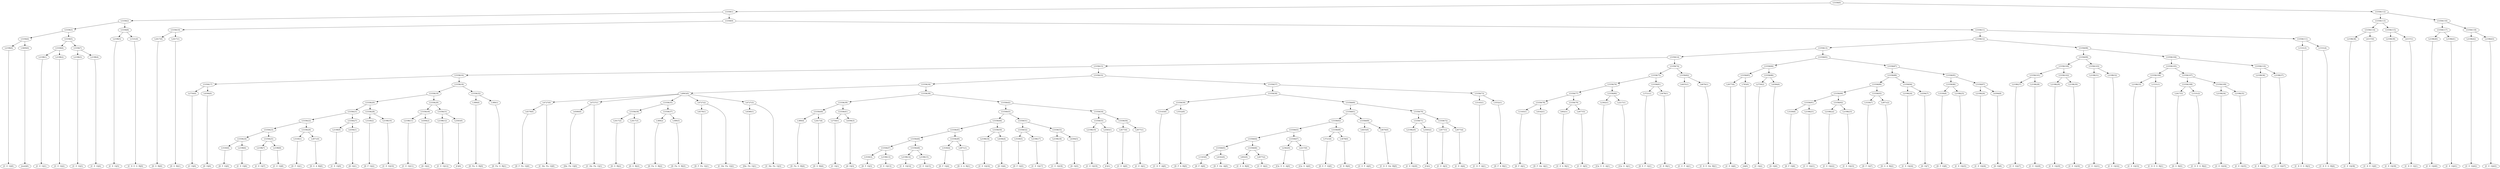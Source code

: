 digraph sample{
"L2198(0)"->"[C  E  G](0)"
"L3609(0)"->"[rest](0)"
"L5358(4)"->"L2198(0)"
"L5358(4)"->"L3609(0)"
"L2198(1)"->"[C  E  G](1)"
"L2198(2)"->"[C  E  G](2)"
"L5358(6)"->"L2198(1)"
"L5358(6)"->"L2198(2)"
"L2198(3)"->"[C  E  G](3)"
"L2198(4)"->"[C  E  G](4)"
"L5358(7)"->"L2198(3)"
"L5358(7)"->"L2198(4)"
"L5358(5)"->"L5358(6)"
"L5358(5)"->"L5358(7)"
"L5358(3)"->"L5358(4)"
"L5358(3)"->"L5358(5)"
"L2198(5)"->"[C  E  G](5)"
"L1531(0)"->"[C  D  E  G  B](0)"
"L5358(8)"->"L2198(5)"
"L5358(8)"->"L1531(0)"
"L5358(2)"->"L5358(3)"
"L5358(2)"->"L5358(8)"
"L2417(0)"->"[D  G  B](0)"
"L2417(1)"->"[D  G  B](1)"
"L5358(10)"->"L2417(0)"
"L5358(10)"->"L2417(1)"
"L2750(0)"->"[C  G](0)"
"L4394(0)"->"[D  G](0)"
"L5358(17)"->"L2750(0)"
"L5358(17)"->"L4394(0)"
"L3330(0)"->"[D  F  G](0)"
"L2198(6)"->"[C  E  G](6)"
"L5358(24)"->"L3330(0)"
"L5358(24)"->"L2198(6)"
"L2198(7)"->"[C  E  G](7)"
"L2198(8)"->"[C  E  G](8)"
"L5358(25)"->"L2198(7)"
"L5358(25)"->"L2198(8)"
"L5358(23)"->"L5358(24)"
"L5358(23)"->"L5358(25)"
"L3330(1)"->"[D  F  G](1)"
"L2871(0)"->"[D  G  A  B](0)"
"L5358(26)"->"L3330(1)"
"L5358(26)"->"L2871(0)"
"L5358(22)"->"L5358(23)"
"L5358(22)"->"L5358(26)"
"L2198(9)"->"[C  E  G](9)"
"L4394(1)"->"[D  G](1)"
"L5358(27)"->"L2198(9)"
"L5358(27)"->"L4394(1)"
"L5358(21)"->"L5358(22)"
"L5358(21)"->"L5358(27)"
"L3330(2)"->"[D  F  G](2)"
"L2198(10)"->"[C  E  G](10)"
"L5358(28)"->"L3330(2)"
"L5358(28)"->"L2198(10)"
"L5358(20)"->"L5358(21)"
"L5358(20)"->"L5358(28)"
"L2198(11)"->"[C  E  G](11)"
"L4394(2)"->"[D  G](2)"
"L5358(30)"->"L2198(11)"
"L5358(30)"->"L4394(2)"
"L2198(12)"->"[C  E  G](12)"
"L2583(0)"->"[C](0)"
"L5358(31)"->"L2198(12)"
"L5358(31)"->"L2583(0)"
"L5358(29)"->"L5358(30)"
"L5358(29)"->"L5358(31)"
"L5358(19)"->"L5358(20)"
"L5358(19)"->"L5358(29)"
"L389(0)"->"[D  Fis  G  B](0)"
"L389(1)"->"[D  Fis  G  B](1)"
"L5358(32)"->"L389(0)"
"L5358(32)"->"L389(1)"
"L5358(18)"->"L5358(19)"
"L5358(18)"->"L5358(32)"
"L5358(16)"->"L5358(17)"
"L5358(16)"->"L5358(18)"
"L4579(0)"->"[D  F  Fis  G](0)"
"L4727(0)"->"L4579(0)"
"L4727(0)"->"[C  Dis  Fis  G](0)"
"L4580(0)"->"[Dis  Fis  G](0)"
"L4727(1)"->"L4580(0)"
"L4727(1)"->"[C  Dis  Fis  G](1)"
"L2417(2)"->"[D  G  B](2)"
"L2417(3)"->"[D  G  B](3)"
"L5358(36)"->"L2417(2)"
"L5358(36)"->"L2417(3)"
"L389(2)"->"[D  Fis  G  B](2)"
"L389(3)"->"[D  Fis  G  B](3)"
"L5358(37)"->"L389(2)"
"L5358(37)"->"L389(3)"
"L5358(35)"->"L5358(36)"
"L5358(35)"->"L5358(37)"
"L4579(1)"->"[D  F  Fis  G](1)"
"L4727(2)"->"L4579(1)"
"L4727(2)"->"[C  Dis  Fis  G](2)"
"L4580(1)"->"[Dis  Fis  G](1)"
"L4727(3)"->"L4580(1)"
"L4727(3)"->"[C  Dis  Fis  G](3)"
"L4963(0)"->"L4727(0)"
"L4963(0)"->"L4727(1)"
"L4963(0)"->"L5358(35)"
"L4963(0)"->"L4727(2)"
"L4963(0)"->"L4727(3)"
"L389(4)"->"[D  Fis  G  B](4)"
"L2417(4)"->"[D  G  B](4)"
"L5358(40)"->"L389(4)"
"L5358(40)"->"L2417(4)"
"L2750(1)"->"[C  G](1)"
"L4394(3)"->"[D  G](3)"
"L5358(41)"->"L2750(1)"
"L5358(41)"->"L4394(3)"
"L5358(39)"->"L5358(40)"
"L5358(39)"->"L5358(41)"
"L3330(3)"->"[D  F  G](3)"
"L2198(13)"->"[C  E  G](13)"
"L5358(47)"->"L3330(3)"
"L5358(47)"->"L2198(13)"
"L2198(14)"->"[C  E  G](14)"
"L2198(15)"->"[C  E  G](15)"
"L5358(48)"->"L2198(14)"
"L5358(48)"->"L2198(15)"
"L5358(46)"->"L5358(47)"
"L5358(46)"->"L5358(48)"
"L3330(4)"->"[D  F  G](4)"
"L2871(1)"->"[D  G  A  B](1)"
"L5358(49)"->"L3330(4)"
"L5358(49)"->"L2871(1)"
"L5358(45)"->"L5358(46)"
"L5358(45)"->"L5358(49)"
"L2198(16)"->"[C  E  G](16)"
"L4394(4)"->"[D  G](4)"
"L5358(50)"->"L2198(16)"
"L5358(50)"->"L4394(4)"
"L5358(44)"->"L5358(45)"
"L5358(44)"->"L5358(50)"
"L3330(5)"->"[D  F  G](5)"
"L2198(17)"->"[C  E  G](17)"
"L5358(52)"->"L3330(5)"
"L5358(52)"->"L2198(17)"
"L2198(18)"->"[C  E  G](18)"
"L4394(5)"->"[D  G](5)"
"L5358(53)"->"L2198(18)"
"L5358(53)"->"L4394(5)"
"L5358(51)"->"L5358(52)"
"L5358(51)"->"L5358(53)"
"L5358(43)"->"L5358(44)"
"L5358(43)"->"L5358(51)"
"L2198(19)"->"[C  E  G](19)"
"L2583(1)"->"[C](1)"
"L5358(55)"->"L2198(19)"
"L5358(55)"->"L2583(1)"
"L2677(0)"->"[C  E  A](0)"
"L2677(1)"->"[C  E  A](1)"
"L5358(56)"->"L2677(0)"
"L5358(56)"->"L2677(1)"
"L5358(54)"->"L5358(55)"
"L5358(54)"->"L5358(56)"
"L5358(42)"->"L5358(43)"
"L5358(42)"->"L5358(54)"
"L5358(38)"->"L5358(39)"
"L5358(38)"->"L5358(42)"
"L5358(34)"->"L4963(0)"
"L5358(34)"->"L5358(38)"
"L5143(0)"->"[C  D  F  A](0)"
"L3552(0)"->"[D  F  A  B](0)"
"L5358(59)"->"L5143(0)"
"L5358(59)"->"L3552(0)"
"L1163(0)"->"[D  F  A](0)"
"L4162(0)"->"[D  F  Gis  A](0)"
"L5358(65)"->"L1163(0)"
"L5358(65)"->"L4162(0)"
"L602(0)"->"[C  E  A  B](0)"
"L2677(2)"->"[C  E  A](2)"
"L5358(66)"->"L602(0)"
"L5358(66)"->"L2677(2)"
"L5358(64)"->"L5358(65)"
"L5358(64)"->"L5358(66)"
"L2362(0)"->"[Cis  E  G  A](0)"
"L2217(0)"->"[Cis  G  A](0)"
"L5358(67)"->"L2362(0)"
"L5358(67)"->"L2217(0)"
"L5358(63)"->"L5358(64)"
"L5358(63)"->"L5358(67)"
"L3721(0)"->"[D  E  F  G](0)"
"L3678(0)"->"[C  D  B](0)"
"L5358(68)"->"L3721(0)"
"L5358(68)"->"L3678(0)"
"L5358(62)"->"L5358(63)"
"L5358(62)"->"L5358(68)"
"L4455(0)"->"[C  E  F  A](0)"
"L4676(0)"->"[C  D  E  Gis  B](0)"
"L5358(69)"->"L4455(0)"
"L5358(69)"->"L4676(0)"
"L5358(61)"->"L5358(62)"
"L5358(61)"->"L5358(69)"
"L2198(20)"->"[C  E  G](20)"
"L2583(2)"->"[C](2)"
"L5358(71)"->"L2198(20)"
"L5358(71)"->"L2583(2)"
"L2677(3)"->"[C  E  A](3)"
"L2677(4)"->"[C  E  A](4)"
"L5358(72)"->"L2677(3)"
"L5358(72)"->"L2677(4)"
"L5358(70)"->"L5358(71)"
"L5358(70)"->"L5358(72)"
"L5358(60)"->"L5358(61)"
"L5358(60)"->"L5358(70)"
"L5358(58)"->"L5358(59)"
"L5358(58)"->"L5358(60)"
"L5143(1)"->"[C  D  F  A](1)"
"L3552(1)"->"[D  F  A  B](1)"
"L5358(73)"->"L5143(1)"
"L5358(73)"->"L3552(1)"
"L5358(57)"->"L5358(58)"
"L5358(57)"->"L5358(73)"
"L5358(33)"->"L5358(34)"
"L5358(33)"->"L5358(57)"
"L5358(15)"->"L5358(16)"
"L5358(15)"->"L5358(33)"
"L1163(1)"->"[D  F  A](1)"
"L4162(1)"->"[D  F  Gis  A](1)"
"L5358(78)"->"L1163(1)"
"L5358(78)"->"L4162(1)"
"L602(1)"->"[C  E  A  B](1)"
"L2677(5)"->"[C  E  A](5)"
"L5358(79)"->"L602(1)"
"L5358(79)"->"L2677(5)"
"L5358(77)"->"L5358(78)"
"L5358(77)"->"L5358(79)"
"L2362(1)"->"[Cis  E  G  A](1)"
"L2217(1)"->"[Cis  G  A](1)"
"L5358(80)"->"L2362(1)"
"L5358(80)"->"L2217(1)"
"L5358(76)"->"L5358(77)"
"L5358(76)"->"L5358(80)"
"L3721(1)"->"[D  E  F  G](1)"
"L3678(1)"->"[C  D  B](1)"
"L5358(81)"->"L3721(1)"
"L5358(81)"->"L3678(1)"
"L5358(75)"->"L5358(76)"
"L5358(75)"->"L5358(81)"
"L4455(1)"->"[C  E  F  A](1)"
"L4676(1)"->"[C  D  E  Gis  B](1)"
"L5358(82)"->"L4455(1)"
"L5358(82)"->"L4676(1)"
"L5358(74)"->"L5358(75)"
"L5358(74)"->"L5358(82)"
"L5358(14)"->"L5358(15)"
"L5358(14)"->"L5358(74)"
"L2677(6)"->"[C  E  A](6)"
"L783(0)"->"[A](0)"
"L5358(85)"->"L2677(6)"
"L5358(85)"->"L783(0)"
"L2750(2)"->"[C  G](2)"
"L4394(6)"->"[D  G](6)"
"L5358(86)"->"L2750(2)"
"L5358(86)"->"L4394(6)"
"L5358(84)"->"L5358(85)"
"L5358(84)"->"L5358(86)"
"L3330(6)"->"[D  F  G](6)"
"L2198(21)"->"[C  E  G](21)"
"L5358(91)"->"L3330(6)"
"L5358(91)"->"L2198(21)"
"L2198(22)"->"[C  E  G](22)"
"L2198(23)"->"[C  E  G](23)"
"L5358(92)"->"L2198(22)"
"L5358(92)"->"L2198(23)"
"L5358(90)"->"L5358(91)"
"L5358(90)"->"L5358(92)"
"L3330(7)"->"[D  F  G](7)"
"L2871(2)"->"[D  G  A  B](2)"
"L5358(93)"->"L3330(7)"
"L5358(93)"->"L2871(2)"
"L5358(89)"->"L5358(90)"
"L5358(89)"->"L5358(93)"
"L2198(24)"->"[C  E  G](24)"
"L4394(7)"->"[D  G](7)"
"L5358(94)"->"L2198(24)"
"L5358(94)"->"L4394(7)"
"L5358(88)"->"L5358(89)"
"L5358(88)"->"L5358(94)"
"L3330(8)"->"[D  F  G](8)"
"L2198(25)"->"[C  E  G](25)"
"L5358(96)"->"L3330(8)"
"L5358(96)"->"L2198(25)"
"L2198(26)"->"[C  E  G](26)"
"L4394(8)"->"[D  G](8)"
"L5358(97)"->"L2198(26)"
"L5358(97)"->"L4394(8)"
"L5358(95)"->"L5358(96)"
"L5358(95)"->"L5358(97)"
"L5358(87)"->"L5358(88)"
"L5358(87)"->"L5358(95)"
"L5358(83)"->"L5358(84)"
"L5358(83)"->"L5358(87)"
"L5358(13)"->"L5358(14)"
"L5358(13)"->"L5358(83)"
"L2198(27)"->"[C  E  G](27)"
"L2198(28)"->"[C  E  G](28)"
"L5358(101)"->"L2198(27)"
"L5358(101)"->"L2198(28)"
"L2198(29)"->"[C  E  G](29)"
"L2198(30)"->"[C  E  G](30)"
"L5358(102)"->"L2198(29)"
"L5358(102)"->"L2198(30)"
"L5358(100)"->"L5358(101)"
"L5358(100)"->"L5358(102)"
"L2198(31)"->"[C  E  G](31)"
"L2198(32)"->"[C  E  G](32)"
"L5358(103)"->"L2198(31)"
"L5358(103)"->"L2198(32)"
"L5358(99)"->"L5358(100)"
"L5358(99)"->"L5358(103)"
"L2198(33)"->"[C  E  G](33)"
"L1531(1)"->"[C  D  E  G  B](1)"
"L5358(106)"->"L2198(33)"
"L5358(106)"->"L1531(1)"
"L2417(5)"->"[D  G  B](5)"
"L1531(2)"->"[C  D  E  G  B](2)"
"L5358(108)"->"L2417(5)"
"L5358(108)"->"L1531(2)"
"L2198(34)"->"[C  E  G](34)"
"L2198(35)"->"[C  E  G](35)"
"L5358(109)"->"L2198(34)"
"L5358(109)"->"L2198(35)"
"L5358(107)"->"L5358(108)"
"L5358(107)"->"L5358(109)"
"L5358(105)"->"L5358(106)"
"L5358(105)"->"L5358(107)"
"L2198(36)"->"[C  E  G](36)"
"L2198(37)"->"[C  E  G](37)"
"L5358(110)"->"L2198(36)"
"L5358(110)"->"L2198(37)"
"L5358(104)"->"L5358(105)"
"L5358(104)"->"L5358(110)"
"L5358(98)"->"L5358(99)"
"L5358(98)"->"L5358(104)"
"L5358(12)"->"L5358(13)"
"L5358(12)"->"L5358(98)"
"L1531(3)"->"[C  D  E  G  B](3)"
"L1531(4)"->"[C  D  E  G  B](4)"
"L5358(111)"->"L1531(3)"
"L5358(111)"->"L1531(4)"
"L5358(11)"->"L5358(12)"
"L5358(11)"->"L5358(111)"
"L5358(9)"->"L5358(10)"
"L5358(9)"->"L5358(11)"
"L5358(1)"->"L5358(2)"
"L5358(1)"->"L5358(9)"
"L2198(38)"->"[C  E  G](38)"
"L4157(0)"->"[C  D  E  G](0)"
"L5358(114)"->"L2198(38)"
"L5358(114)"->"L4157(0)"
"L2198(39)"->"[C  E  G](39)"
"L4157(1)"->"[C  D  E  G](1)"
"L5358(115)"->"L2198(39)"
"L5358(115)"->"L4157(1)"
"L5358(113)"->"L5358(114)"
"L5358(113)"->"L5358(115)"
"L2198(40)"->"[C  E  G](40)"
"L2198(41)"->"[C  E  G](41)"
"L5358(117)"->"L2198(40)"
"L5358(117)"->"L2198(41)"
"L2198(42)"->"[C  E  G](42)"
"L2198(43)"->"[C  E  G](43)"
"L5358(118)"->"L2198(42)"
"L5358(118)"->"L2198(43)"
"L5358(116)"->"L5358(117)"
"L5358(116)"->"L5358(118)"
"L5358(112)"->"L5358(113)"
"L5358(112)"->"L5358(116)"
"L5358(0)"->"L5358(1)"
"L5358(0)"->"L5358(112)"
{rank = min; "L5358(0)"}
{rank = same; "L5358(1)"; "L5358(112)";}
{rank = same; "L5358(2)"; "L5358(9)"; "L5358(113)"; "L5358(116)";}
{rank = same; "L5358(3)"; "L5358(8)"; "L5358(10)"; "L5358(11)"; "L5358(114)"; "L5358(115)"; "L5358(117)"; "L5358(118)";}
{rank = same; "L5358(4)"; "L5358(5)"; "L2198(5)"; "L1531(0)"; "L2417(0)"; "L2417(1)"; "L5358(12)"; "L5358(111)"; "L2198(38)"; "L4157(0)"; "L2198(39)"; "L4157(1)"; "L2198(40)"; "L2198(41)"; "L2198(42)"; "L2198(43)";}
{rank = same; "L2198(0)"; "L3609(0)"; "L5358(6)"; "L5358(7)"; "L5358(13)"; "L5358(98)"; "L1531(3)"; "L1531(4)";}
{rank = same; "L2198(1)"; "L2198(2)"; "L2198(3)"; "L2198(4)"; "L5358(14)"; "L5358(83)"; "L5358(99)"; "L5358(104)";}
{rank = same; "L5358(15)"; "L5358(74)"; "L5358(84)"; "L5358(87)"; "L5358(100)"; "L5358(103)"; "L5358(105)"; "L5358(110)";}
{rank = same; "L5358(16)"; "L5358(33)"; "L5358(75)"; "L5358(82)"; "L5358(85)"; "L5358(86)"; "L5358(88)"; "L5358(95)"; "L5358(101)"; "L5358(102)"; "L2198(31)"; "L2198(32)"; "L5358(106)"; "L5358(107)"; "L2198(36)"; "L2198(37)";}
{rank = same; "L5358(17)"; "L5358(18)"; "L5358(34)"; "L5358(57)"; "L5358(76)"; "L5358(81)"; "L4455(1)"; "L4676(1)"; "L2677(6)"; "L783(0)"; "L2750(2)"; "L4394(6)"; "L5358(89)"; "L5358(94)"; "L5358(96)"; "L5358(97)"; "L2198(27)"; "L2198(28)"; "L2198(29)"; "L2198(30)"; "L2198(33)"; "L1531(1)"; "L5358(108)"; "L5358(109)";}
{rank = same; "L2750(0)"; "L4394(0)"; "L5358(19)"; "L5358(32)"; "L4963(0)"; "L5358(38)"; "L5358(58)"; "L5358(73)"; "L5358(77)"; "L5358(80)"; "L3721(1)"; "L3678(1)"; "L5358(90)"; "L5358(93)"; "L2198(24)"; "L4394(7)"; "L3330(8)"; "L2198(25)"; "L2198(26)"; "L4394(8)"; "L2417(5)"; "L1531(2)"; "L2198(34)"; "L2198(35)";}
{rank = same; "L5358(20)"; "L5358(29)"; "L389(0)"; "L389(1)"; "L4727(0)"; "L4727(1)"; "L5358(35)"; "L4727(2)"; "L4727(3)"; "L5358(39)"; "L5358(42)"; "L5358(59)"; "L5358(60)"; "L5143(1)"; "L3552(1)"; "L5358(78)"; "L5358(79)"; "L2362(1)"; "L2217(1)"; "L5358(91)"; "L5358(92)"; "L3330(7)"; "L2871(2)";}
{rank = same; "L5358(21)"; "L5358(28)"; "L5358(30)"; "L5358(31)"; "L4579(0)"; "L4580(0)"; "L5358(36)"; "L5358(37)"; "L4579(1)"; "L4580(1)"; "L5358(40)"; "L5358(41)"; "L5358(43)"; "L5358(54)"; "L5143(0)"; "L3552(0)"; "L5358(61)"; "L5358(70)"; "L1163(1)"; "L4162(1)"; "L602(1)"; "L2677(5)"; "L3330(6)"; "L2198(21)"; "L2198(22)"; "L2198(23)";}
{rank = same; "L5358(22)"; "L5358(27)"; "L3330(2)"; "L2198(10)"; "L2198(11)"; "L4394(2)"; "L2198(12)"; "L2583(0)"; "L2417(2)"; "L2417(3)"; "L389(2)"; "L389(3)"; "L389(4)"; "L2417(4)"; "L2750(1)"; "L4394(3)"; "L5358(44)"; "L5358(51)"; "L5358(55)"; "L5358(56)"; "L5358(62)"; "L5358(69)"; "L5358(71)"; "L5358(72)";}
{rank = same; "L5358(23)"; "L5358(26)"; "L2198(9)"; "L4394(1)"; "L5358(45)"; "L5358(50)"; "L5358(52)"; "L5358(53)"; "L2198(19)"; "L2583(1)"; "L2677(0)"; "L2677(1)"; "L5358(63)"; "L5358(68)"; "L4455(0)"; "L4676(0)"; "L2198(20)"; "L2583(2)"; "L2677(3)"; "L2677(4)";}
{rank = same; "L5358(24)"; "L5358(25)"; "L3330(1)"; "L2871(0)"; "L5358(46)"; "L5358(49)"; "L2198(16)"; "L4394(4)"; "L3330(5)"; "L2198(17)"; "L2198(18)"; "L4394(5)"; "L5358(64)"; "L5358(67)"; "L3721(0)"; "L3678(0)";}
{rank = same; "L3330(0)"; "L2198(6)"; "L2198(7)"; "L2198(8)"; "L5358(47)"; "L5358(48)"; "L3330(4)"; "L2871(1)"; "L5358(65)"; "L5358(66)"; "L2362(0)"; "L2217(0)";}
{rank = same; "L3330(3)"; "L2198(13)"; "L2198(14)"; "L2198(15)"; "L1163(0)"; "L4162(0)"; "L602(0)"; "L2677(2)";}
{rank = max; "[A](0)"; "[C  D  B](0)"; "[C  D  B](1)"; "[C  D  E  G  B](0)"; "[C  D  E  G  B](1)"; "[C  D  E  G  B](2)"; "[C  D  E  G  B](3)"; "[C  D  E  G  B](4)"; "[C  D  E  G](0)"; "[C  D  E  G](1)"; "[C  D  E  Gis  B](0)"; "[C  D  E  Gis  B](1)"; "[C  D  F  A](0)"; "[C  D  F  A](1)"; "[C  Dis  Fis  G](0)"; "[C  Dis  Fis  G](1)"; "[C  Dis  Fis  G](2)"; "[C  Dis  Fis  G](3)"; "[C  E  A  B](0)"; "[C  E  A  B](1)"; "[C  E  A](0)"; "[C  E  A](1)"; "[C  E  A](2)"; "[C  E  A](3)"; "[C  E  A](4)"; "[C  E  A](5)"; "[C  E  A](6)"; "[C  E  F  A](0)"; "[C  E  F  A](1)"; "[C  E  G](0)"; "[C  E  G](1)"; "[C  E  G](10)"; "[C  E  G](11)"; "[C  E  G](12)"; "[C  E  G](13)"; "[C  E  G](14)"; "[C  E  G](15)"; "[C  E  G](16)"; "[C  E  G](17)"; "[C  E  G](18)"; "[C  E  G](19)"; "[C  E  G](2)"; "[C  E  G](20)"; "[C  E  G](21)"; "[C  E  G](22)"; "[C  E  G](23)"; "[C  E  G](24)"; "[C  E  G](25)"; "[C  E  G](26)"; "[C  E  G](27)"; "[C  E  G](28)"; "[C  E  G](29)"; "[C  E  G](3)"; "[C  E  G](30)"; "[C  E  G](31)"; "[C  E  G](32)"; "[C  E  G](33)"; "[C  E  G](34)"; "[C  E  G](35)"; "[C  E  G](36)"; "[C  E  G](37)"; "[C  E  G](38)"; "[C  E  G](39)"; "[C  E  G](4)"; "[C  E  G](40)"; "[C  E  G](41)"; "[C  E  G](42)"; "[C  E  G](43)"; "[C  E  G](5)"; "[C  E  G](6)"; "[C  E  G](7)"; "[C  E  G](8)"; "[C  E  G](9)"; "[C  G](0)"; "[C  G](1)"; "[C  G](2)"; "[C](0)"; "[C](1)"; "[C](2)"; "[Cis  E  G  A](0)"; "[Cis  E  G  A](1)"; "[Cis  G  A](0)"; "[Cis  G  A](1)"; "[D  E  F  G](0)"; "[D  E  F  G](1)"; "[D  F  A  B](0)"; "[D  F  A  B](1)"; "[D  F  A](0)"; "[D  F  A](1)"; "[D  F  Fis  G](0)"; "[D  F  Fis  G](1)"; "[D  F  G](0)"; "[D  F  G](1)"; "[D  F  G](2)"; "[D  F  G](3)"; "[D  F  G](4)"; "[D  F  G](5)"; "[D  F  G](6)"; "[D  F  G](7)"; "[D  F  G](8)"; "[D  F  Gis  A](0)"; "[D  F  Gis  A](1)"; "[D  Fis  G  B](0)"; "[D  Fis  G  B](1)"; "[D  Fis  G  B](2)"; "[D  Fis  G  B](3)"; "[D  Fis  G  B](4)"; "[D  G  A  B](0)"; "[D  G  A  B](1)"; "[D  G  A  B](2)"; "[D  G  B](0)"; "[D  G  B](1)"; "[D  G  B](2)"; "[D  G  B](3)"; "[D  G  B](4)"; "[D  G  B](5)"; "[D  G](0)"; "[D  G](1)"; "[D  G](2)"; "[D  G](3)"; "[D  G](4)"; "[D  G](5)"; "[D  G](6)"; "[D  G](7)"; "[D  G](8)"; "[Dis  Fis  G](0)"; "[Dis  Fis  G](1)"; "[rest](0)";}
}